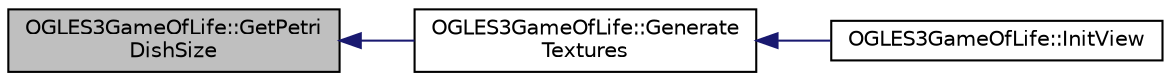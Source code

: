 digraph "OGLES3GameOfLife::GetPetriDishSize"
{
  edge [fontname="Helvetica",fontsize="10",labelfontname="Helvetica",labelfontsize="10"];
  node [fontname="Helvetica",fontsize="10",shape=record];
  rankdir="LR";
  Node1 [label="OGLES3GameOfLife::GetPetri\lDishSize",height=0.2,width=0.4,color="black", fillcolor="grey75", style="filled", fontcolor="black"];
  Node1 -> Node2 [dir="back",color="midnightblue",fontsize="10",style="solid"];
  Node2 [label="OGLES3GameOfLife::Generate\lTextures",height=0.2,width=0.4,color="black", fillcolor="white", style="filled",URL="$class_o_g_l_e_s3_game_of_life.html#a87a3b18dea2b9efac67476f1e28e028d"];
  Node2 -> Node3 [dir="back",color="midnightblue",fontsize="10",style="solid"];
  Node3 [label="OGLES3GameOfLife::InitView",height=0.2,width=0.4,color="black", fillcolor="white", style="filled",URL="$class_o_g_l_e_s3_game_of_life.html#af01984b4e5060e14006b73038786b4bc"];
}

